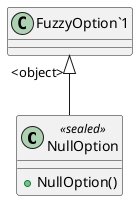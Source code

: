@startuml
class NullOption <<sealed>> {
    + NullOption()
}
"FuzzyOption`1" "<object>" <|-- NullOption
@enduml
